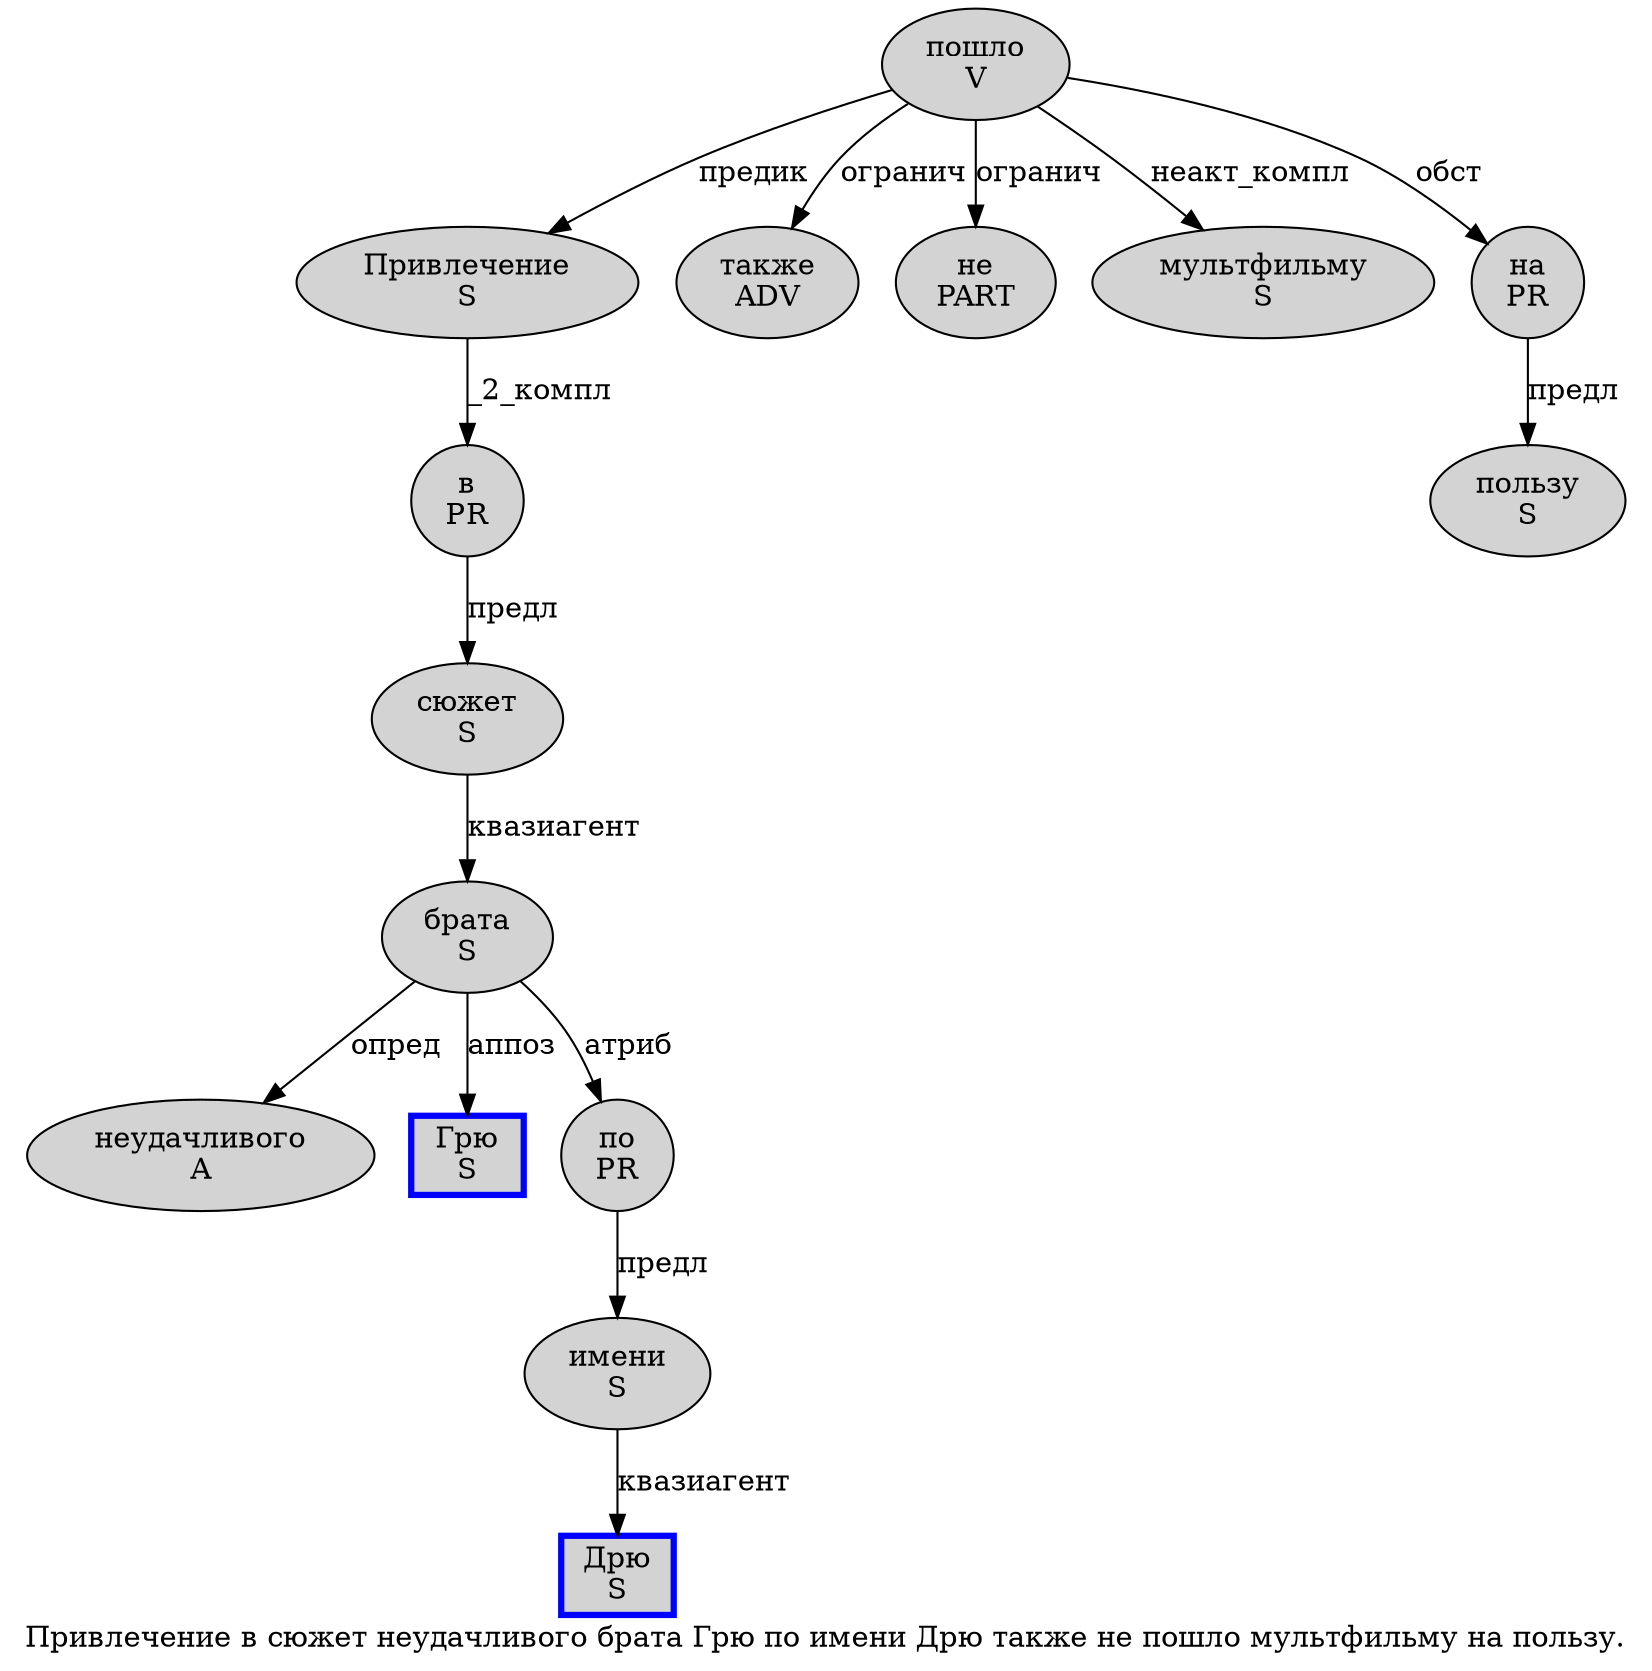 digraph SENTENCE_2860 {
	graph [label="Привлечение в сюжет неудачливого брата Грю по имени Дрю также не пошло мультфильму на пользу."]
	node [style=filled]
		0 [label="Привлечение
S" color="" fillcolor=lightgray penwidth=1 shape=ellipse]
		1 [label="в
PR" color="" fillcolor=lightgray penwidth=1 shape=ellipse]
		2 [label="сюжет
S" color="" fillcolor=lightgray penwidth=1 shape=ellipse]
		3 [label="неудачливого
A" color="" fillcolor=lightgray penwidth=1 shape=ellipse]
		4 [label="брата
S" color="" fillcolor=lightgray penwidth=1 shape=ellipse]
		5 [label="Грю
S" color=blue fillcolor=lightgray penwidth=3 shape=box]
		6 [label="по
PR" color="" fillcolor=lightgray penwidth=1 shape=ellipse]
		7 [label="имени
S" color="" fillcolor=lightgray penwidth=1 shape=ellipse]
		8 [label="Дрю
S" color=blue fillcolor=lightgray penwidth=3 shape=box]
		9 [label="также
ADV" color="" fillcolor=lightgray penwidth=1 shape=ellipse]
		10 [label="не
PART" color="" fillcolor=lightgray penwidth=1 shape=ellipse]
		11 [label="пошло
V" color="" fillcolor=lightgray penwidth=1 shape=ellipse]
		12 [label="мультфильму
S" color="" fillcolor=lightgray penwidth=1 shape=ellipse]
		13 [label="на
PR" color="" fillcolor=lightgray penwidth=1 shape=ellipse]
		14 [label="пользу
S" color="" fillcolor=lightgray penwidth=1 shape=ellipse]
			6 -> 7 [label="предл"]
			2 -> 4 [label="квазиагент"]
			7 -> 8 [label="квазиагент"]
			4 -> 3 [label="опред"]
			4 -> 5 [label="аппоз"]
			4 -> 6 [label="атриб"]
			11 -> 0 [label="предик"]
			11 -> 9 [label="огранич"]
			11 -> 10 [label="огранич"]
			11 -> 12 [label="неакт_компл"]
			11 -> 13 [label="обст"]
			0 -> 1 [label="_2_компл"]
			1 -> 2 [label="предл"]
			13 -> 14 [label="предл"]
}